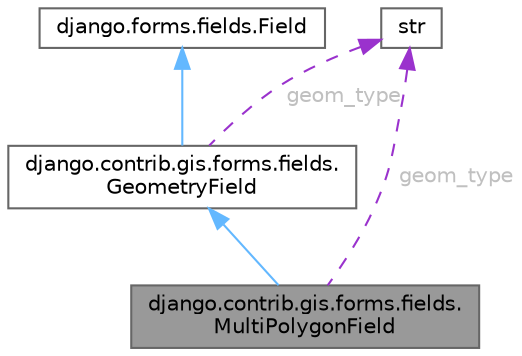 digraph "django.contrib.gis.forms.fields.MultiPolygonField"
{
 // LATEX_PDF_SIZE
  bgcolor="transparent";
  edge [fontname=Helvetica,fontsize=10,labelfontname=Helvetica,labelfontsize=10];
  node [fontname=Helvetica,fontsize=10,shape=box,height=0.2,width=0.4];
  Node1 [id="Node000001",label="django.contrib.gis.forms.fields.\lMultiPolygonField",height=0.2,width=0.4,color="gray40", fillcolor="grey60", style="filled", fontcolor="black",tooltip=" "];
  Node2 -> Node1 [id="edge5_Node000001_Node000002",dir="back",color="steelblue1",style="solid",tooltip=" "];
  Node2 [id="Node000002",label="django.contrib.gis.forms.fields.\lGeometryField",height=0.2,width=0.4,color="gray40", fillcolor="white", style="filled",URL="$classdjango_1_1contrib_1_1gis_1_1forms_1_1fields_1_1GeometryField.html",tooltip=" "];
  Node3 -> Node2 [id="edge6_Node000002_Node000003",dir="back",color="steelblue1",style="solid",tooltip=" "];
  Node3 [id="Node000003",label="django.forms.fields.Field",height=0.2,width=0.4,color="gray40", fillcolor="white", style="filled",URL="$classdjango_1_1forms_1_1fields_1_1Field.html",tooltip=" "];
  Node4 -> Node2 [id="edge7_Node000002_Node000004",dir="back",color="darkorchid3",style="dashed",tooltip=" ",label=" geom_type",fontcolor="grey" ];
  Node4 [id="Node000004",label="str",height=0.2,width=0.4,color="gray40", fillcolor="white", style="filled",tooltip=" "];
  Node4 -> Node1 [id="edge8_Node000001_Node000004",dir="back",color="darkorchid3",style="dashed",tooltip=" ",label=" geom_type",fontcolor="grey" ];
}
